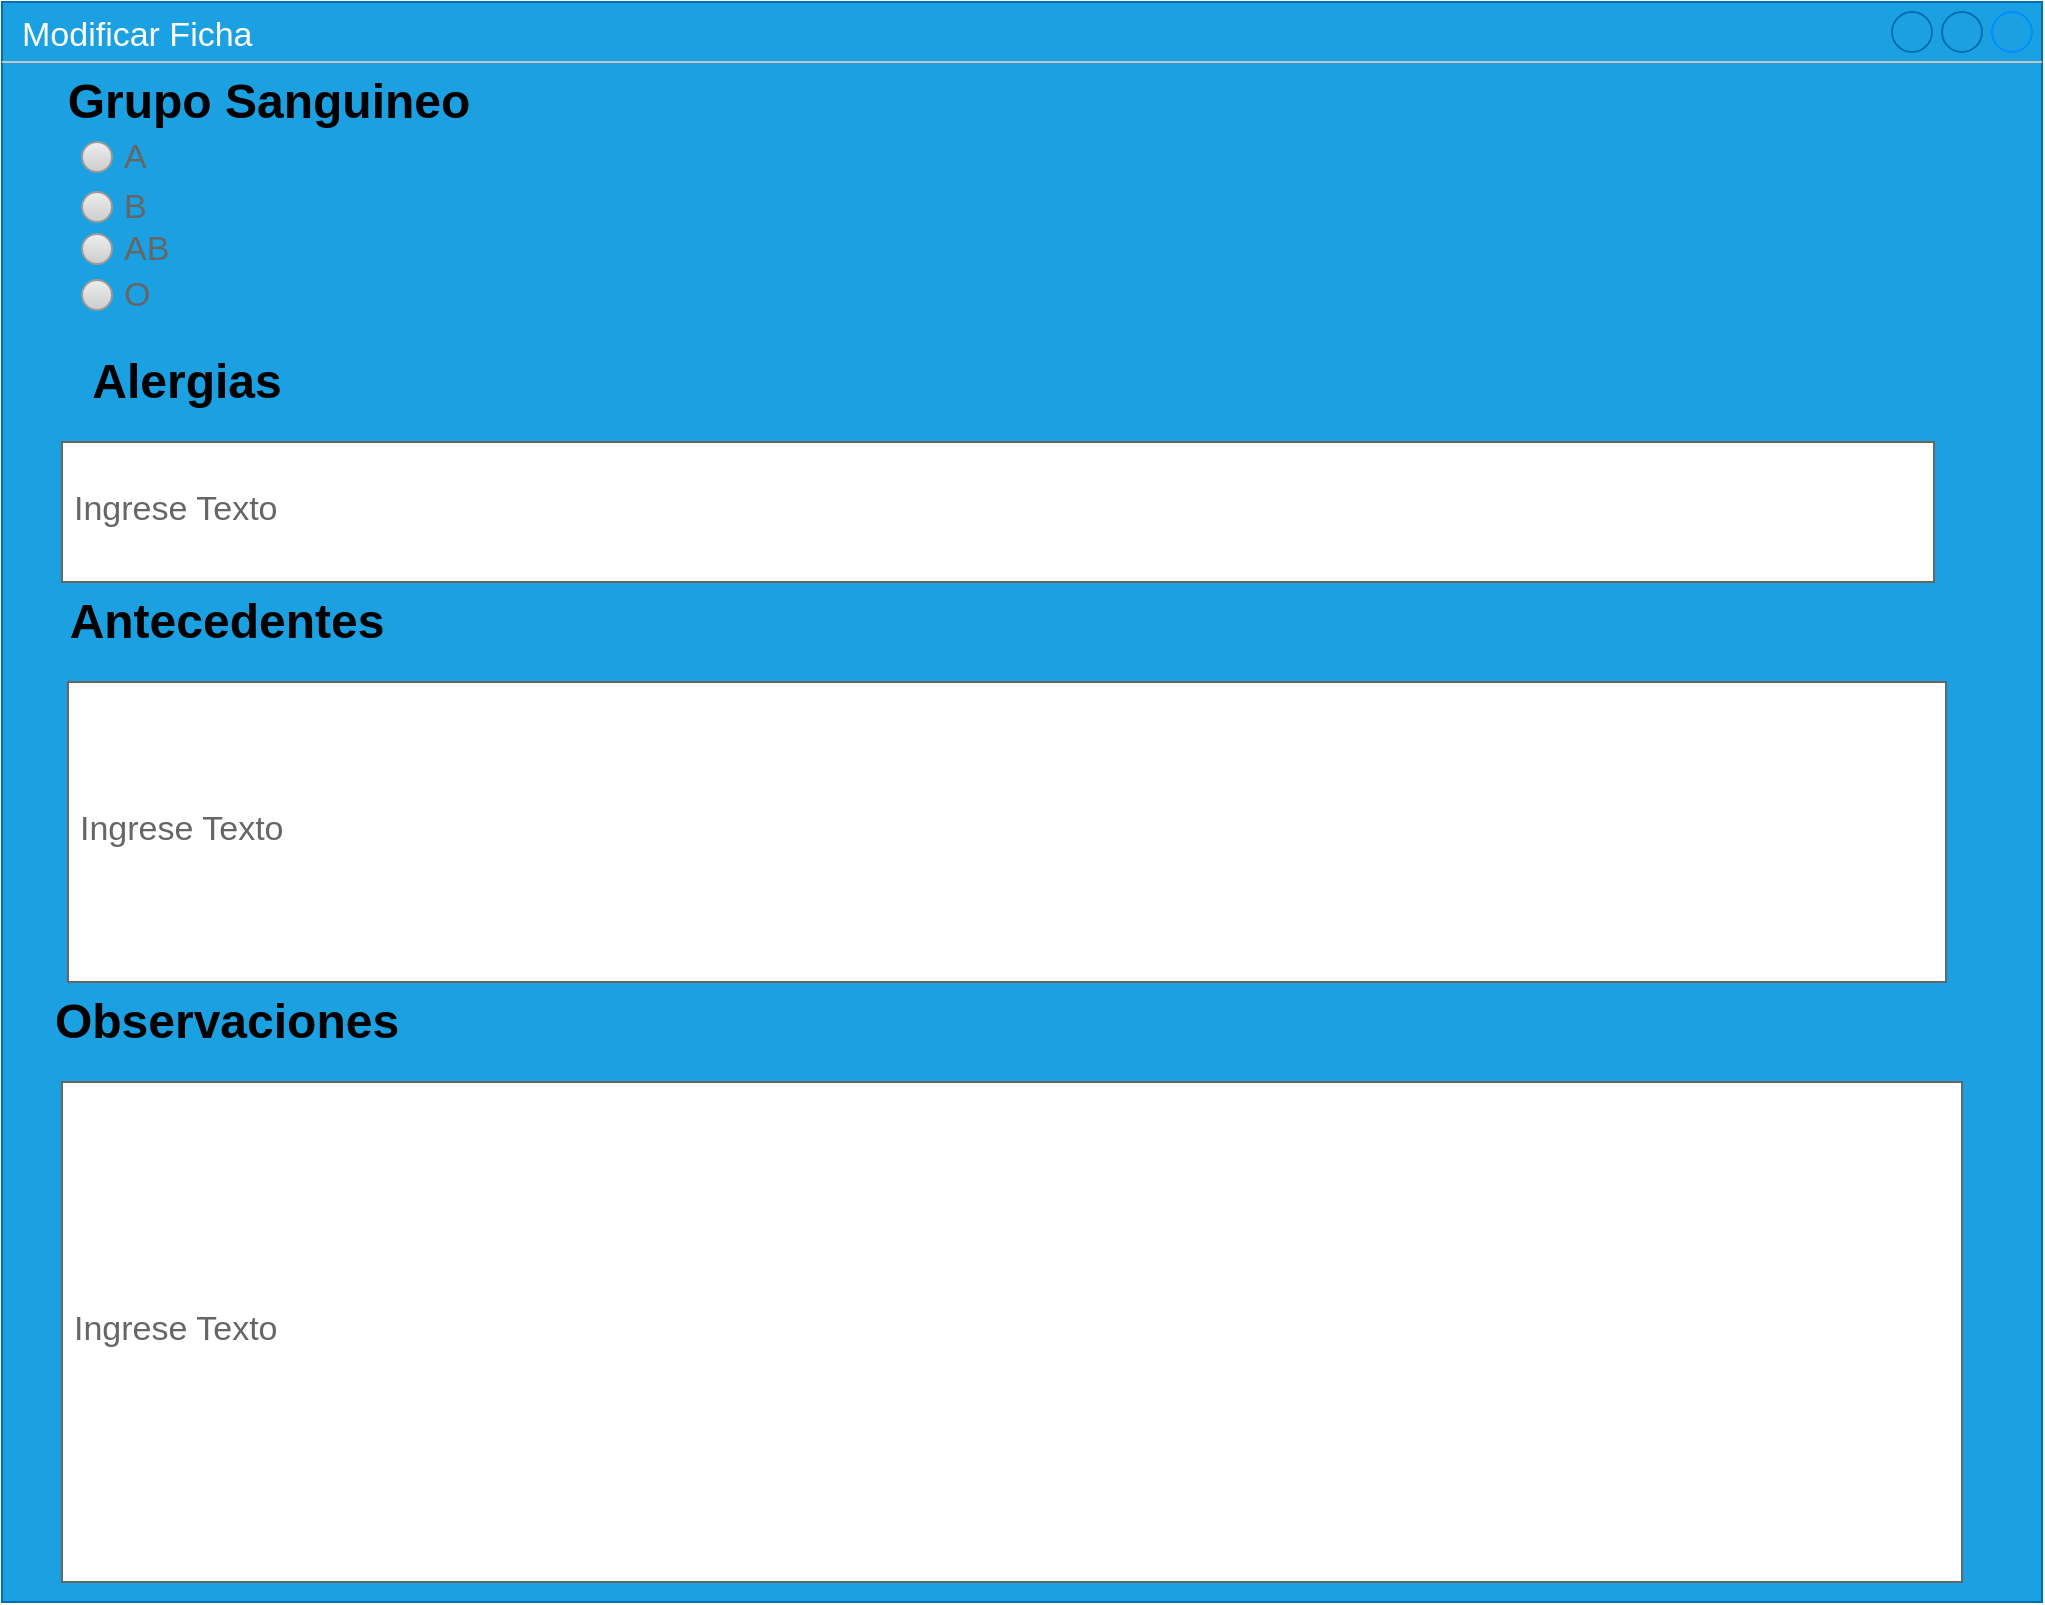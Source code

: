 <mxfile version="24.9.1">
  <diagram name="Página-1" id="oeTyYWxB2WiGVrbtmYwz">
    <mxGraphModel dx="1434" dy="780" grid="1" gridSize="10" guides="1" tooltips="1" connect="1" arrows="1" fold="1" page="1" pageScale="1" pageWidth="827" pageHeight="1169" math="0" shadow="0">
      <root>
        <mxCell id="0" />
        <mxCell id="1" parent="0" />
        <mxCell id="nxlltYKDqAR8NpJZu5Jv-1" value="Modificar Ficha" style="strokeWidth=1;shadow=0;dashed=0;align=center;html=1;shape=mxgraph.mockup.containers.window;align=left;verticalAlign=top;spacingLeft=8;strokeColor2=#008cff;strokeColor3=#c4c4c4;fontColor=#ffffff;mainText=;fontSize=17;labelBackgroundColor=none;whiteSpace=wrap;fillColor=#1ba1e2;strokeColor=#006EAF;" vertex="1" parent="1">
          <mxGeometry x="60" y="190" width="1020" height="800" as="geometry" />
        </mxCell>
        <mxCell id="nxlltYKDqAR8NpJZu5Jv-3" value="Grupo Sanguineo" style="text;strokeColor=none;fillColor=none;html=1;fontSize=24;fontStyle=1;verticalAlign=middle;align=center;" vertex="1" parent="1">
          <mxGeometry x="141" y="220" width="103" height="40" as="geometry" />
        </mxCell>
        <mxCell id="nxlltYKDqAR8NpJZu5Jv-4" value="Alergias" style="text;strokeColor=none;fillColor=none;html=1;fontSize=24;fontStyle=1;verticalAlign=middle;align=center;" vertex="1" parent="1">
          <mxGeometry x="100" y="360" width="103" height="40" as="geometry" />
        </mxCell>
        <mxCell id="nxlltYKDqAR8NpJZu5Jv-5" value="Antecedentes" style="text;strokeColor=none;fillColor=none;html=1;fontSize=24;fontStyle=1;verticalAlign=middle;align=center;" vertex="1" parent="1">
          <mxGeometry x="120" y="480" width="103" height="40" as="geometry" />
        </mxCell>
        <mxCell id="nxlltYKDqAR8NpJZu5Jv-6" value="Observaciones" style="text;strokeColor=none;fillColor=none;html=1;fontSize=24;fontStyle=1;verticalAlign=middle;align=center;" vertex="1" parent="1">
          <mxGeometry x="120" y="680" width="103" height="40" as="geometry" />
        </mxCell>
        <mxCell id="nxlltYKDqAR8NpJZu5Jv-7" value="Ingrese Texto" style="strokeWidth=1;shadow=0;dashed=0;align=center;html=1;shape=mxgraph.mockup.text.textBox;fontColor=#666666;align=left;fontSize=17;spacingLeft=4;spacingTop=-3;whiteSpace=wrap;strokeColor=#666666;mainText=" vertex="1" parent="1">
          <mxGeometry x="90" y="410" width="936" height="70" as="geometry" />
        </mxCell>
        <mxCell id="nxlltYKDqAR8NpJZu5Jv-8" value="Ingrese Texto" style="strokeWidth=1;shadow=0;dashed=0;align=center;html=1;shape=mxgraph.mockup.text.textBox;fontColor=#666666;align=left;fontSize=17;spacingLeft=4;spacingTop=-3;whiteSpace=wrap;strokeColor=#666666;mainText=" vertex="1" parent="1">
          <mxGeometry x="93" y="530" width="939" height="150" as="geometry" />
        </mxCell>
        <mxCell id="nxlltYKDqAR8NpJZu5Jv-9" value="Ingrese Texto" style="strokeWidth=1;shadow=0;dashed=0;align=center;html=1;shape=mxgraph.mockup.text.textBox;fontColor=#666666;align=left;fontSize=17;spacingLeft=4;spacingTop=-3;whiteSpace=wrap;strokeColor=#666666;mainText=" vertex="1" parent="1">
          <mxGeometry x="90" y="730" width="950" height="250" as="geometry" />
        </mxCell>
        <mxCell id="nxlltYKDqAR8NpJZu5Jv-11" value="A" style="shape=ellipse;fillColor=#eeeeee;strokeColor=#999999;gradientColor=#cccccc;html=1;align=left;spacingLeft=4;fontSize=17;fontColor=#666666;labelPosition=right;shadow=0;" vertex="1" parent="1">
          <mxGeometry x="100" y="260" width="15" height="15" as="geometry" />
        </mxCell>
        <mxCell id="nxlltYKDqAR8NpJZu5Jv-12" value="B" style="shape=ellipse;fillColor=#eeeeee;strokeColor=#999999;gradientColor=#cccccc;html=1;align=left;spacingLeft=4;fontSize=17;fontColor=#666666;labelPosition=right;shadow=0;" vertex="1" parent="1">
          <mxGeometry x="100" y="285" width="15" height="15" as="geometry" />
        </mxCell>
        <mxCell id="nxlltYKDqAR8NpJZu5Jv-16" value="O" style="shape=ellipse;fillColor=#eeeeee;strokeColor=#999999;gradientColor=#cccccc;html=1;align=left;spacingLeft=4;fontSize=17;fontColor=#666666;labelPosition=right;shadow=0;" vertex="1" parent="1">
          <mxGeometry x="100" y="329" width="15" height="15" as="geometry" />
        </mxCell>
        <mxCell id="nxlltYKDqAR8NpJZu5Jv-17" value="AB" style="shape=ellipse;fillColor=#eeeeee;strokeColor=#999999;gradientColor=#cccccc;html=1;align=left;spacingLeft=4;fontSize=17;fontColor=#666666;labelPosition=right;shadow=0;" vertex="1" parent="1">
          <mxGeometry x="100" y="306" width="15" height="15" as="geometry" />
        </mxCell>
      </root>
    </mxGraphModel>
  </diagram>
</mxfile>
